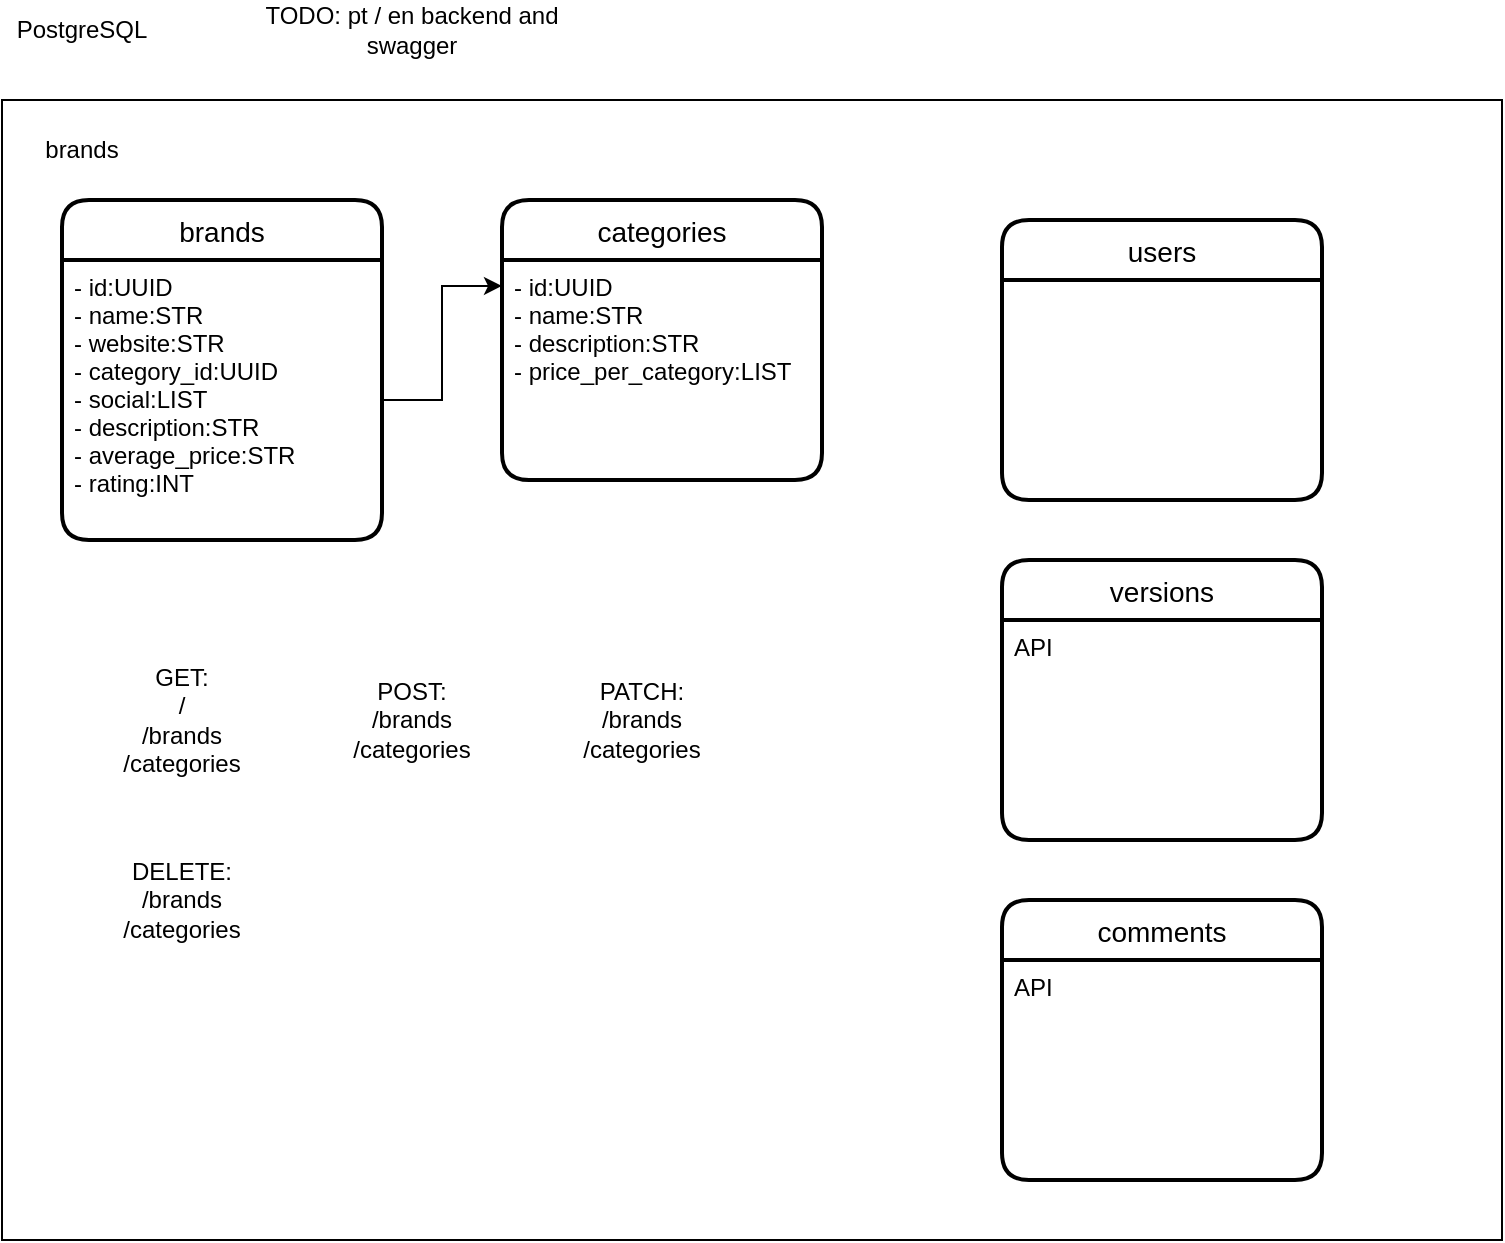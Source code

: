 <mxfile version="20.3.0" type="device"><diagram id="gv7qwbnMvvHMXWgcB79p" name="Page-1"><mxGraphModel dx="1395" dy="700" grid="1" gridSize="10" guides="1" tooltips="1" connect="1" arrows="1" fold="1" page="1" pageScale="1" pageWidth="827" pageHeight="1169" math="0" shadow="0"><root><mxCell id="0"/><mxCell id="1" parent="0"/><mxCell id="ocUKb0gjW6LpHLgrWfg3-26" value="PostgreSQL" style="text;html=1;strokeColor=none;fillColor=none;align=center;verticalAlign=middle;whiteSpace=wrap;rounded=0;" vertex="1" parent="1"><mxGeometry x="50" y="20" width="60" height="30" as="geometry"/></mxCell><mxCell id="ocUKb0gjW6LpHLgrWfg3-27" value="" style="rounded=0;whiteSpace=wrap;html=1;" vertex="1" parent="1"><mxGeometry x="40" y="70" width="750" height="570" as="geometry"/></mxCell><mxCell id="ocUKb0gjW6LpHLgrWfg3-28" value="brands" style="text;html=1;strokeColor=none;fillColor=none;align=center;verticalAlign=middle;whiteSpace=wrap;rounded=0;" vertex="1" parent="1"><mxGeometry x="50" y="80" width="60" height="30" as="geometry"/></mxCell><mxCell id="ocUKb0gjW6LpHLgrWfg3-29" value="brands" style="swimlane;childLayout=stackLayout;horizontal=1;startSize=30;horizontalStack=0;rounded=1;fontSize=14;fontStyle=0;strokeWidth=2;resizeParent=0;resizeLast=1;shadow=0;dashed=0;align=center;" vertex="1" parent="1"><mxGeometry x="70" y="120" width="160" height="170" as="geometry"/></mxCell><mxCell id="ocUKb0gjW6LpHLgrWfg3-30" value="- id:UUID&#10;- name:STR&#10;- website:STR&#10;- category_id:UUID&#10;- social:LIST&#10;- description:STR&#10;- average_price:STR&#10;- rating:INT" style="align=left;strokeColor=none;fillColor=none;spacingLeft=4;fontSize=12;verticalAlign=top;resizable=0;rotatable=0;part=1;" vertex="1" parent="ocUKb0gjW6LpHLgrWfg3-29"><mxGeometry y="30" width="160" height="140" as="geometry"/></mxCell><mxCell id="ocUKb0gjW6LpHLgrWfg3-31" value="TODO: pt / en backend and swagger" style="text;html=1;strokeColor=none;fillColor=none;align=center;verticalAlign=middle;whiteSpace=wrap;rounded=0;" vertex="1" parent="1"><mxGeometry x="170" y="20" width="150" height="30" as="geometry"/></mxCell><mxCell id="ocUKb0gjW6LpHLgrWfg3-32" value="categories" style="swimlane;childLayout=stackLayout;horizontal=1;startSize=30;horizontalStack=0;rounded=1;fontSize=14;fontStyle=0;strokeWidth=2;resizeParent=0;resizeLast=1;shadow=0;dashed=0;align=center;" vertex="1" parent="1"><mxGeometry x="290" y="120" width="160" height="140" as="geometry"/></mxCell><mxCell id="ocUKb0gjW6LpHLgrWfg3-33" value="- id:UUID&#10;- name:STR&#10;- description:STR&#10;- price_per_category:LIST" style="align=left;strokeColor=none;fillColor=none;spacingLeft=4;fontSize=12;verticalAlign=top;resizable=0;rotatable=0;part=1;" vertex="1" parent="ocUKb0gjW6LpHLgrWfg3-32"><mxGeometry y="30" width="160" height="110" as="geometry"/></mxCell><mxCell id="ocUKb0gjW6LpHLgrWfg3-38" style="edgeStyle=orthogonalEdgeStyle;rounded=0;orthogonalLoop=1;jettySize=auto;html=1;exitX=1;exitY=0.5;exitDx=0;exitDy=0;entryX=0;entryY=0.118;entryDx=0;entryDy=0;entryPerimeter=0;" edge="1" parent="1" source="ocUKb0gjW6LpHLgrWfg3-30" target="ocUKb0gjW6LpHLgrWfg3-33"><mxGeometry relative="1" as="geometry"/></mxCell><mxCell id="ocUKb0gjW6LpHLgrWfg3-41" value="GET:&lt;br&gt;/&lt;br&gt;/brands&lt;br&gt;/categories" style="text;html=1;strokeColor=none;fillColor=none;align=center;verticalAlign=middle;whiteSpace=wrap;rounded=0;" vertex="1" parent="1"><mxGeometry x="80" y="340" width="100" height="80" as="geometry"/></mxCell><mxCell id="ocUKb0gjW6LpHLgrWfg3-42" value="POST:&lt;br&gt;/brands&lt;br&gt;/categories" style="text;html=1;strokeColor=none;fillColor=none;align=center;verticalAlign=middle;whiteSpace=wrap;rounded=0;" vertex="1" parent="1"><mxGeometry x="195" y="340" width="100" height="80" as="geometry"/></mxCell><mxCell id="ocUKb0gjW6LpHLgrWfg3-43" value="PATCH:&lt;br&gt;/brands&lt;br&gt;/categories" style="text;html=1;strokeColor=none;fillColor=none;align=center;verticalAlign=middle;whiteSpace=wrap;rounded=0;" vertex="1" parent="1"><mxGeometry x="310" y="340" width="100" height="80" as="geometry"/></mxCell><mxCell id="ocUKb0gjW6LpHLgrWfg3-44" value="DELETE:&lt;br&gt;/brands&lt;br&gt;/categories" style="text;html=1;strokeColor=none;fillColor=none;align=center;verticalAlign=middle;whiteSpace=wrap;rounded=0;" vertex="1" parent="1"><mxGeometry x="80" y="430" width="100" height="80" as="geometry"/></mxCell><mxCell id="ocUKb0gjW6LpHLgrWfg3-45" value="versions" style="swimlane;childLayout=stackLayout;horizontal=1;startSize=30;horizontalStack=0;rounded=1;fontSize=14;fontStyle=0;strokeWidth=2;resizeParent=0;resizeLast=1;shadow=0;dashed=0;align=center;" vertex="1" parent="1"><mxGeometry x="540" y="300" width="160" height="140" as="geometry"/></mxCell><mxCell id="ocUKb0gjW6LpHLgrWfg3-46" value="API" style="align=left;strokeColor=none;fillColor=none;spacingLeft=4;fontSize=12;verticalAlign=top;resizable=0;rotatable=0;part=1;" vertex="1" parent="ocUKb0gjW6LpHLgrWfg3-45"><mxGeometry y="30" width="160" height="110" as="geometry"/></mxCell><mxCell id="ocUKb0gjW6LpHLgrWfg3-47" value="comments" style="swimlane;childLayout=stackLayout;horizontal=1;startSize=30;horizontalStack=0;rounded=1;fontSize=14;fontStyle=0;strokeWidth=2;resizeParent=0;resizeLast=1;shadow=0;dashed=0;align=center;" vertex="1" parent="1"><mxGeometry x="540" y="470" width="160" height="140" as="geometry"/></mxCell><mxCell id="ocUKb0gjW6LpHLgrWfg3-48" value="API" style="align=left;strokeColor=none;fillColor=none;spacingLeft=4;fontSize=12;verticalAlign=top;resizable=0;rotatable=0;part=1;" vertex="1" parent="ocUKb0gjW6LpHLgrWfg3-47"><mxGeometry y="30" width="160" height="110" as="geometry"/></mxCell><mxCell id="ocUKb0gjW6LpHLgrWfg3-49" value="users" style="swimlane;childLayout=stackLayout;horizontal=1;startSize=30;horizontalStack=0;rounded=1;fontSize=14;fontStyle=0;strokeWidth=2;resizeParent=0;resizeLast=1;shadow=0;dashed=0;align=center;" vertex="1" parent="1"><mxGeometry x="540" y="130" width="160" height="140" as="geometry"/></mxCell></root></mxGraphModel></diagram></mxfile>